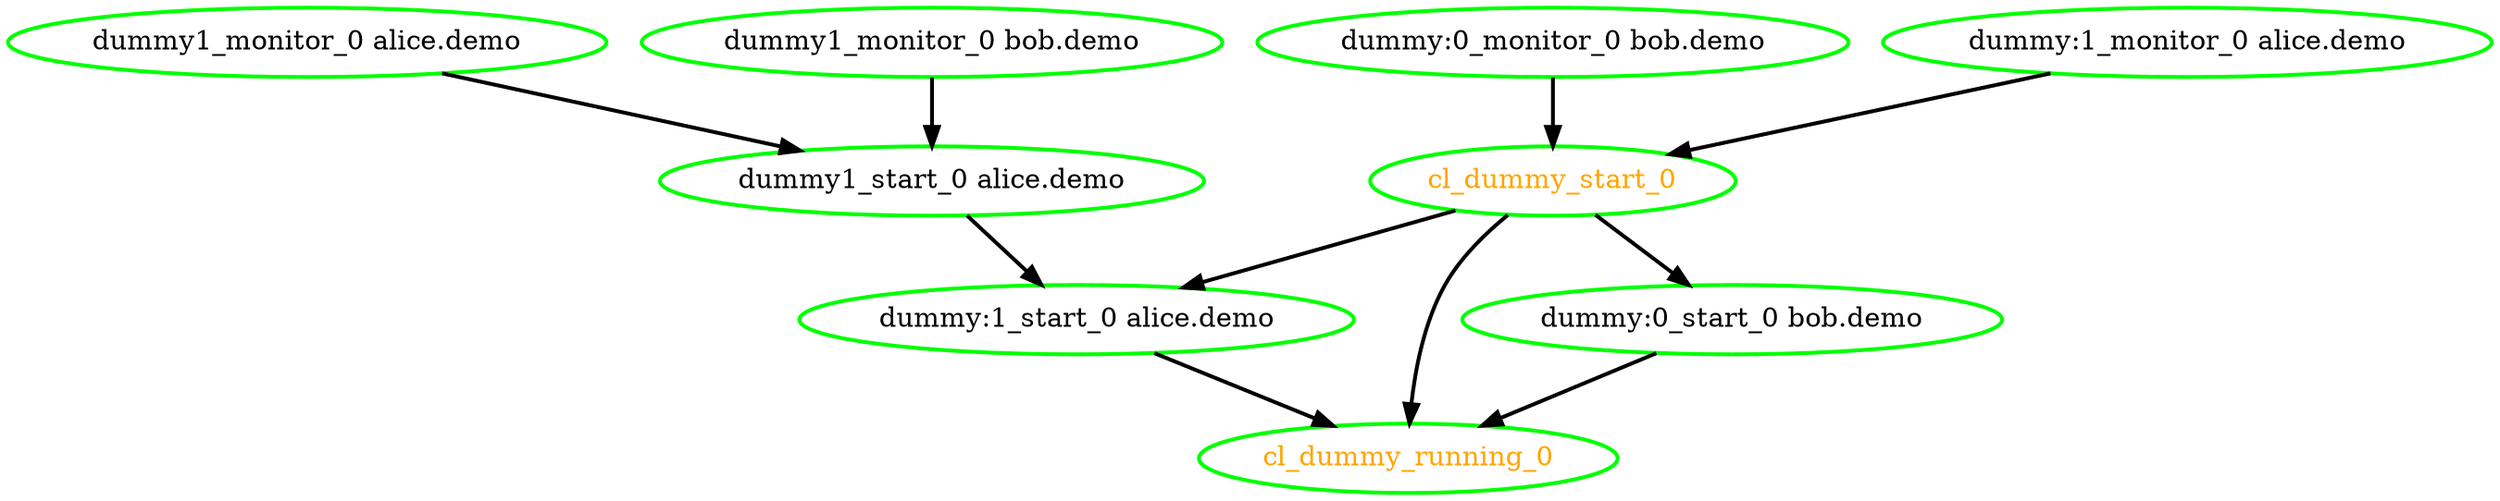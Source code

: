 digraph "g" {
"cl_dummy_running_0" [ style=bold color="green" fontcolor="orange" ]
"cl_dummy_start_0" -> "cl_dummy_running_0" [ style = bold]
"cl_dummy_start_0" -> "dummy:0_start_0 bob.demo" [ style = bold]
"cl_dummy_start_0" -> "dummy:1_start_0 alice.demo" [ style = bold]
"cl_dummy_start_0" [ style=bold color="green" fontcolor="orange" ]
"dummy1_monitor_0 alice.demo" -> "dummy1_start_0 alice.demo" [ style = bold]
"dummy1_monitor_0 alice.demo" [ style=bold color="green" fontcolor="black" ]
"dummy1_monitor_0 bob.demo" -> "dummy1_start_0 alice.demo" [ style = bold]
"dummy1_monitor_0 bob.demo" [ style=bold color="green" fontcolor="black" ]
"dummy1_start_0 alice.demo" -> "dummy:1_start_0 alice.demo" [ style = bold]
"dummy1_start_0 alice.demo" [ style=bold color="green" fontcolor="black" ]
"dummy:0_monitor_0 bob.demo" -> "cl_dummy_start_0" [ style = bold]
"dummy:0_monitor_0 bob.demo" [ style=bold color="green" fontcolor="black" ]
"dummy:0_start_0 bob.demo" -> "cl_dummy_running_0" [ style = bold]
"dummy:0_start_0 bob.demo" [ style=bold color="green" fontcolor="black" ]
"dummy:1_monitor_0 alice.demo" -> "cl_dummy_start_0" [ style = bold]
"dummy:1_monitor_0 alice.demo" [ style=bold color="green" fontcolor="black" ]
"dummy:1_start_0 alice.demo" -> "cl_dummy_running_0" [ style = bold]
"dummy:1_start_0 alice.demo" [ style=bold color="green" fontcolor="black" ]
}
